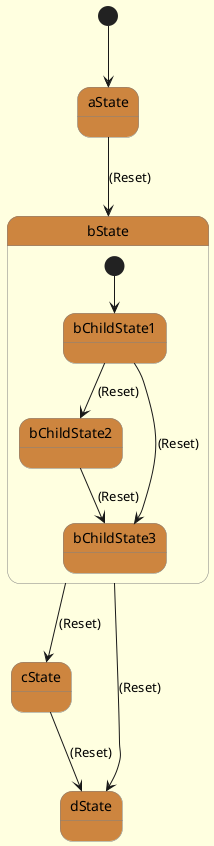 @startuml
skinparam backgroundColor LightYellow
skinparam state {
  StartColor MediumBlue
  EndColor Red
  BackgroundColor Peru
  BackgroundColor<<Warning>> Olive
  BorderColor Gray
  FontName Impact
}
[*]-->aState
state aState{
}
state cState{
}
state dState{
}
state bState{
[*]-->bChildState1
state bChildState1{
}
state bChildState2{
}
state bChildState3{
}
bChildState1 --> bChildState2 : (Reset)
bChildState1 --> bChildState3 : (Reset)
bChildState2 --> bChildState3 : (Reset)
}
aState --> bState : (Reset)
bState --> cState : (Reset)
bState --> dState : (Reset)
cState --> dState : (Reset)
@enduml